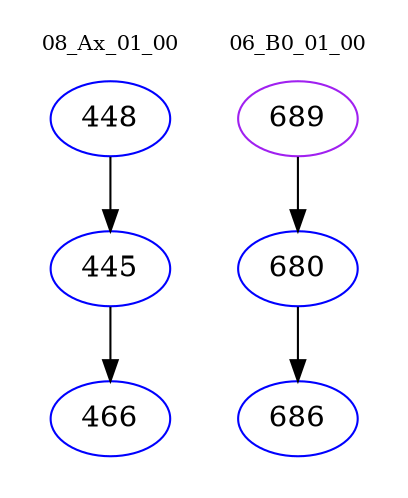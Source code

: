 digraph{
subgraph cluster_0 {
color = white
label = "08_Ax_01_00";
fontsize=10;
T0_448 [label="448", color="blue"]
T0_448 -> T0_445 [color="black"]
T0_445 [label="445", color="blue"]
T0_445 -> T0_466 [color="black"]
T0_466 [label="466", color="blue"]
}
subgraph cluster_1 {
color = white
label = "06_B0_01_00";
fontsize=10;
T1_689 [label="689", color="purple"]
T1_689 -> T1_680 [color="black"]
T1_680 [label="680", color="blue"]
T1_680 -> T1_686 [color="black"]
T1_686 [label="686", color="blue"]
}
}
